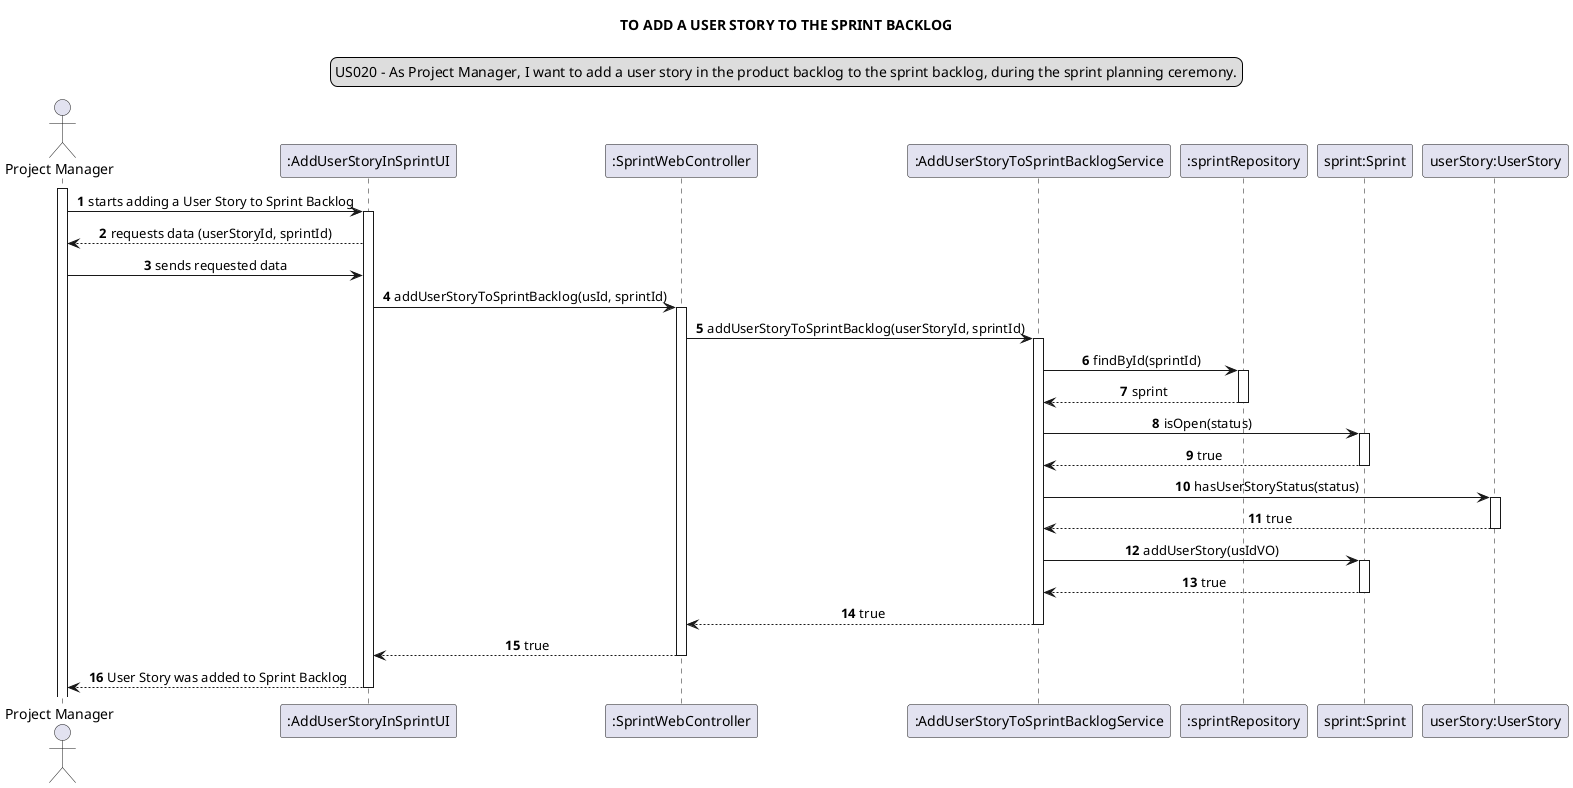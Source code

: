 @startuml
skinparam sequenceMessageAlign center
title TO ADD A USER STORY TO THE SPRINT BACKLOG
legend top
US020 - As Project Manager, I want to add a user story in the product backlog to the sprint backlog, during the sprint planning ceremony.
end legend
autonumber
actor "Project Manager"
participant ":AddUserStoryInSprintUI" as ui
participant ":SprintWebController" as ct
participant ":AddUserStoryToSprintBacklogService" as serv
participant ":sprintRepository" as sprintRep
participant "sprint:Sprint" as s
participant "userStory:UserStory" as us

activate "Project Manager"

"Project Manager"-> ui: starts adding a User Story to Sprint Backlog
activate ui
ui --> "Project Manager": requests data (userStoryId, sprintId)
"Project Manager" -> ui: sends requested data
ui -> ct: addUserStoryToSprintBacklog(usId, sprintId)
activate ct
ct -> serv: addUserStoryToSprintBacklog(userStoryId, sprintId)
activate serv
serv -> sprintRep: findById(sprintId)
activate sprintRep
sprintRep --> serv: sprint
deactivate sprintRep
serv -> s: isOpen(status)
activate s
s --> serv: true
deactivate s

serv -> us: hasUserStoryStatus(status)
activate us
us --> serv: true
deactivate us
serv -> s : addUserStory(usIdVO)
activate s
s --> serv: true
deactivate s

serv --> ct : true
deactivate serv
ct --> ui : true
deactivate ct
ui --> "Project Manager": User Story was added to Sprint Backlog
deactivate ui
@enduml